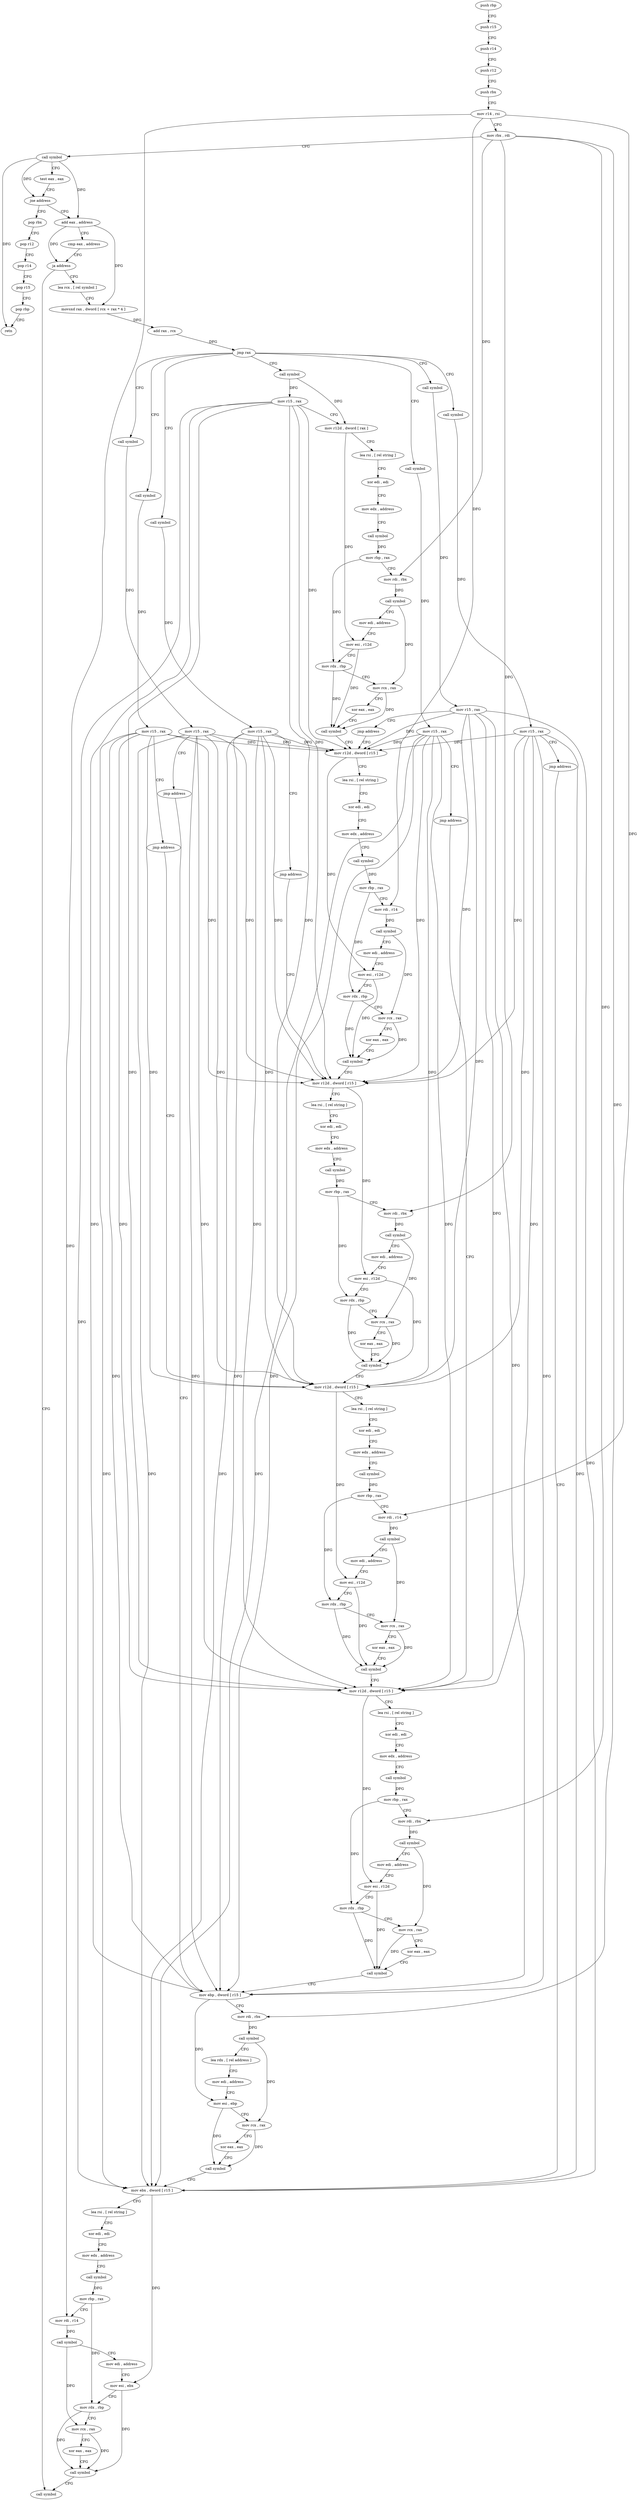 digraph "func" {
"4216816" [label = "push rbp" ]
"4216817" [label = "push r15" ]
"4216819" [label = "push r14" ]
"4216821" [label = "push r12" ]
"4216823" [label = "push rbx" ]
"4216824" [label = "mov r14 , rsi" ]
"4216827" [label = "mov rbx , rdi" ]
"4216830" [label = "call symbol" ]
"4216835" [label = "test eax , eax" ]
"4216837" [label = "jne address" ]
"4216848" [label = "add eax , address" ]
"4216839" [label = "pop rbx" ]
"4216851" [label = "cmp eax , address" ]
"4216854" [label = "ja address" ]
"4217314" [label = "call symbol" ]
"4216860" [label = "lea rcx , [ rel symbol ]" ]
"4216840" [label = "pop r12" ]
"4216842" [label = "pop r14" ]
"4216844" [label = "pop r15" ]
"4216846" [label = "pop rbp" ]
"4216847" [label = "retn" ]
"4216867" [label = "movsxd rax , dword [ rcx + rax * 4 ]" ]
"4216871" [label = "add rax , rcx" ]
"4216874" [label = "jmp rax" ]
"4216876" [label = "call symbol" ]
"4216889" [label = "call symbol" ]
"4216902" [label = "call symbol" ]
"4216915" [label = "call symbol" ]
"4216928" [label = "call symbol" ]
"4216938" [label = "call symbol" ]
"4216948" [label = "call symbol" ]
"4216881" [label = "mov r15 , rax" ]
"4216884" [label = "jmp address" ]
"4217261" [label = "mov ebx , dword [ r15 ]" ]
"4216894" [label = "mov r15 , rax" ]
"4216897" [label = "jmp address" ]
"4217226" [label = "mov ebp , dword [ r15 ]" ]
"4216907" [label = "mov r15 , rax" ]
"4216910" [label = "jmp address" ]
"4217172" [label = "mov r12d , dword [ r15 ]" ]
"4216920" [label = "mov r15 , rax" ]
"4216923" [label = "jmp address" ]
"4217118" [label = "mov r12d , dword [ r15 ]" ]
"4216933" [label = "mov r15 , rax" ]
"4216936" [label = "jmp address" ]
"4217064" [label = "mov r12d , dword [ r15 ]" ]
"4216943" [label = "mov r15 , rax" ]
"4216946" [label = "jmp address" ]
"4217010" [label = "mov r12d , dword [ r15 ]" ]
"4216953" [label = "mov r15 , rax" ]
"4216956" [label = "mov r12d , dword [ rax ]" ]
"4216959" [label = "lea rsi , [ rel string ]" ]
"4216966" [label = "xor edi , edi" ]
"4216968" [label = "mov edx , address" ]
"4216973" [label = "call symbol" ]
"4216978" [label = "mov rbp , rax" ]
"4216981" [label = "mov rdi , rbx" ]
"4216984" [label = "call symbol" ]
"4216989" [label = "mov edi , address" ]
"4216994" [label = "mov esi , r12d" ]
"4216997" [label = "mov rdx , rbp" ]
"4217000" [label = "mov rcx , rax" ]
"4217003" [label = "xor eax , eax" ]
"4217005" [label = "call symbol" ]
"4217264" [label = "lea rsi , [ rel string ]" ]
"4217271" [label = "xor edi , edi" ]
"4217273" [label = "mov edx , address" ]
"4217278" [label = "call symbol" ]
"4217283" [label = "mov rbp , rax" ]
"4217286" [label = "mov rdi , r14" ]
"4217289" [label = "call symbol" ]
"4217294" [label = "mov edi , address" ]
"4217299" [label = "mov esi , ebx" ]
"4217301" [label = "mov rdx , rbp" ]
"4217304" [label = "mov rcx , rax" ]
"4217307" [label = "xor eax , eax" ]
"4217309" [label = "call symbol" ]
"4217229" [label = "mov rdi , rbx" ]
"4217232" [label = "call symbol" ]
"4217237" [label = "lea rdx , [ rel address ]" ]
"4217244" [label = "mov edi , address" ]
"4217249" [label = "mov esi , ebp" ]
"4217251" [label = "mov rcx , rax" ]
"4217254" [label = "xor eax , eax" ]
"4217256" [label = "call symbol" ]
"4217175" [label = "lea rsi , [ rel string ]" ]
"4217182" [label = "xor edi , edi" ]
"4217184" [label = "mov edx , address" ]
"4217189" [label = "call symbol" ]
"4217194" [label = "mov rbp , rax" ]
"4217197" [label = "mov rdi , rbx" ]
"4217200" [label = "call symbol" ]
"4217205" [label = "mov edi , address" ]
"4217210" [label = "mov esi , r12d" ]
"4217213" [label = "mov rdx , rbp" ]
"4217216" [label = "mov rcx , rax" ]
"4217219" [label = "xor eax , eax" ]
"4217221" [label = "call symbol" ]
"4217121" [label = "lea rsi , [ rel string ]" ]
"4217128" [label = "xor edi , edi" ]
"4217130" [label = "mov edx , address" ]
"4217135" [label = "call symbol" ]
"4217140" [label = "mov rbp , rax" ]
"4217143" [label = "mov rdi , r14" ]
"4217146" [label = "call symbol" ]
"4217151" [label = "mov edi , address" ]
"4217156" [label = "mov esi , r12d" ]
"4217159" [label = "mov rdx , rbp" ]
"4217162" [label = "mov rcx , rax" ]
"4217165" [label = "xor eax , eax" ]
"4217167" [label = "call symbol" ]
"4217067" [label = "lea rsi , [ rel string ]" ]
"4217074" [label = "xor edi , edi" ]
"4217076" [label = "mov edx , address" ]
"4217081" [label = "call symbol" ]
"4217086" [label = "mov rbp , rax" ]
"4217089" [label = "mov rdi , rbx" ]
"4217092" [label = "call symbol" ]
"4217097" [label = "mov edi , address" ]
"4217102" [label = "mov esi , r12d" ]
"4217105" [label = "mov rdx , rbp" ]
"4217108" [label = "mov rcx , rax" ]
"4217111" [label = "xor eax , eax" ]
"4217113" [label = "call symbol" ]
"4217013" [label = "lea rsi , [ rel string ]" ]
"4217020" [label = "xor edi , edi" ]
"4217022" [label = "mov edx , address" ]
"4217027" [label = "call symbol" ]
"4217032" [label = "mov rbp , rax" ]
"4217035" [label = "mov rdi , r14" ]
"4217038" [label = "call symbol" ]
"4217043" [label = "mov edi , address" ]
"4217048" [label = "mov esi , r12d" ]
"4217051" [label = "mov rdx , rbp" ]
"4217054" [label = "mov rcx , rax" ]
"4217057" [label = "xor eax , eax" ]
"4217059" [label = "call symbol" ]
"4216816" -> "4216817" [ label = "CFG" ]
"4216817" -> "4216819" [ label = "CFG" ]
"4216819" -> "4216821" [ label = "CFG" ]
"4216821" -> "4216823" [ label = "CFG" ]
"4216823" -> "4216824" [ label = "CFG" ]
"4216824" -> "4216827" [ label = "CFG" ]
"4216824" -> "4217286" [ label = "DFG" ]
"4216824" -> "4217143" [ label = "DFG" ]
"4216824" -> "4217035" [ label = "DFG" ]
"4216827" -> "4216830" [ label = "CFG" ]
"4216827" -> "4216981" [ label = "DFG" ]
"4216827" -> "4217229" [ label = "DFG" ]
"4216827" -> "4217197" [ label = "DFG" ]
"4216827" -> "4217089" [ label = "DFG" ]
"4216830" -> "4216835" [ label = "CFG" ]
"4216830" -> "4216837" [ label = "DFG" ]
"4216830" -> "4216848" [ label = "DFG" ]
"4216830" -> "4216847" [ label = "DFG" ]
"4216835" -> "4216837" [ label = "CFG" ]
"4216837" -> "4216848" [ label = "CFG" ]
"4216837" -> "4216839" [ label = "CFG" ]
"4216848" -> "4216851" [ label = "CFG" ]
"4216848" -> "4216854" [ label = "DFG" ]
"4216848" -> "4216867" [ label = "DFG" ]
"4216839" -> "4216840" [ label = "CFG" ]
"4216851" -> "4216854" [ label = "CFG" ]
"4216854" -> "4217314" [ label = "CFG" ]
"4216854" -> "4216860" [ label = "CFG" ]
"4216860" -> "4216867" [ label = "CFG" ]
"4216840" -> "4216842" [ label = "CFG" ]
"4216842" -> "4216844" [ label = "CFG" ]
"4216844" -> "4216846" [ label = "CFG" ]
"4216846" -> "4216847" [ label = "CFG" ]
"4216867" -> "4216871" [ label = "DFG" ]
"4216871" -> "4216874" [ label = "DFG" ]
"4216874" -> "4216876" [ label = "CFG" ]
"4216874" -> "4216889" [ label = "CFG" ]
"4216874" -> "4216902" [ label = "CFG" ]
"4216874" -> "4216915" [ label = "CFG" ]
"4216874" -> "4216928" [ label = "CFG" ]
"4216874" -> "4216938" [ label = "CFG" ]
"4216874" -> "4216948" [ label = "CFG" ]
"4216876" -> "4216881" [ label = "DFG" ]
"4216889" -> "4216894" [ label = "DFG" ]
"4216902" -> "4216907" [ label = "DFG" ]
"4216915" -> "4216920" [ label = "DFG" ]
"4216928" -> "4216933" [ label = "DFG" ]
"4216938" -> "4216943" [ label = "DFG" ]
"4216948" -> "4216953" [ label = "DFG" ]
"4216948" -> "4216956" [ label = "DFG" ]
"4216881" -> "4216884" [ label = "CFG" ]
"4216881" -> "4217261" [ label = "DFG" ]
"4216881" -> "4217226" [ label = "DFG" ]
"4216881" -> "4217172" [ label = "DFG" ]
"4216881" -> "4217118" [ label = "DFG" ]
"4216881" -> "4217064" [ label = "DFG" ]
"4216881" -> "4217010" [ label = "DFG" ]
"4216884" -> "4217261" [ label = "CFG" ]
"4217261" -> "4217264" [ label = "CFG" ]
"4217261" -> "4217299" [ label = "DFG" ]
"4216894" -> "4216897" [ label = "CFG" ]
"4216894" -> "4217261" [ label = "DFG" ]
"4216894" -> "4217226" [ label = "DFG" ]
"4216894" -> "4217172" [ label = "DFG" ]
"4216894" -> "4217118" [ label = "DFG" ]
"4216894" -> "4217064" [ label = "DFG" ]
"4216894" -> "4217010" [ label = "DFG" ]
"4216897" -> "4217226" [ label = "CFG" ]
"4217226" -> "4217229" [ label = "CFG" ]
"4217226" -> "4217249" [ label = "DFG" ]
"4216907" -> "4216910" [ label = "CFG" ]
"4216907" -> "4217261" [ label = "DFG" ]
"4216907" -> "4217226" [ label = "DFG" ]
"4216907" -> "4217172" [ label = "DFG" ]
"4216907" -> "4217118" [ label = "DFG" ]
"4216907" -> "4217064" [ label = "DFG" ]
"4216907" -> "4217010" [ label = "DFG" ]
"4216910" -> "4217172" [ label = "CFG" ]
"4217172" -> "4217175" [ label = "CFG" ]
"4217172" -> "4217210" [ label = "DFG" ]
"4216920" -> "4216923" [ label = "CFG" ]
"4216920" -> "4217261" [ label = "DFG" ]
"4216920" -> "4217226" [ label = "DFG" ]
"4216920" -> "4217172" [ label = "DFG" ]
"4216920" -> "4217118" [ label = "DFG" ]
"4216920" -> "4217064" [ label = "DFG" ]
"4216920" -> "4217010" [ label = "DFG" ]
"4216923" -> "4217118" [ label = "CFG" ]
"4217118" -> "4217121" [ label = "CFG" ]
"4217118" -> "4217156" [ label = "DFG" ]
"4216933" -> "4216936" [ label = "CFG" ]
"4216933" -> "4217261" [ label = "DFG" ]
"4216933" -> "4217226" [ label = "DFG" ]
"4216933" -> "4217172" [ label = "DFG" ]
"4216933" -> "4217118" [ label = "DFG" ]
"4216933" -> "4217064" [ label = "DFG" ]
"4216933" -> "4217010" [ label = "DFG" ]
"4216936" -> "4217064" [ label = "CFG" ]
"4217064" -> "4217067" [ label = "CFG" ]
"4217064" -> "4217102" [ label = "DFG" ]
"4216943" -> "4216946" [ label = "CFG" ]
"4216943" -> "4217261" [ label = "DFG" ]
"4216943" -> "4217226" [ label = "DFG" ]
"4216943" -> "4217172" [ label = "DFG" ]
"4216943" -> "4217118" [ label = "DFG" ]
"4216943" -> "4217064" [ label = "DFG" ]
"4216943" -> "4217010" [ label = "DFG" ]
"4216946" -> "4217010" [ label = "CFG" ]
"4217010" -> "4217013" [ label = "CFG" ]
"4217010" -> "4217048" [ label = "DFG" ]
"4216953" -> "4216956" [ label = "CFG" ]
"4216953" -> "4217261" [ label = "DFG" ]
"4216953" -> "4217226" [ label = "DFG" ]
"4216953" -> "4217172" [ label = "DFG" ]
"4216953" -> "4217118" [ label = "DFG" ]
"4216953" -> "4217064" [ label = "DFG" ]
"4216953" -> "4217010" [ label = "DFG" ]
"4216956" -> "4216959" [ label = "CFG" ]
"4216956" -> "4216994" [ label = "DFG" ]
"4216959" -> "4216966" [ label = "CFG" ]
"4216966" -> "4216968" [ label = "CFG" ]
"4216968" -> "4216973" [ label = "CFG" ]
"4216973" -> "4216978" [ label = "DFG" ]
"4216978" -> "4216981" [ label = "CFG" ]
"4216978" -> "4216997" [ label = "DFG" ]
"4216981" -> "4216984" [ label = "DFG" ]
"4216984" -> "4216989" [ label = "CFG" ]
"4216984" -> "4217000" [ label = "DFG" ]
"4216989" -> "4216994" [ label = "CFG" ]
"4216994" -> "4216997" [ label = "CFG" ]
"4216994" -> "4217005" [ label = "DFG" ]
"4216997" -> "4217000" [ label = "CFG" ]
"4216997" -> "4217005" [ label = "DFG" ]
"4217000" -> "4217003" [ label = "CFG" ]
"4217000" -> "4217005" [ label = "DFG" ]
"4217003" -> "4217005" [ label = "CFG" ]
"4217005" -> "4217010" [ label = "CFG" ]
"4217264" -> "4217271" [ label = "CFG" ]
"4217271" -> "4217273" [ label = "CFG" ]
"4217273" -> "4217278" [ label = "CFG" ]
"4217278" -> "4217283" [ label = "DFG" ]
"4217283" -> "4217286" [ label = "CFG" ]
"4217283" -> "4217301" [ label = "DFG" ]
"4217286" -> "4217289" [ label = "DFG" ]
"4217289" -> "4217294" [ label = "CFG" ]
"4217289" -> "4217304" [ label = "DFG" ]
"4217294" -> "4217299" [ label = "CFG" ]
"4217299" -> "4217301" [ label = "CFG" ]
"4217299" -> "4217309" [ label = "DFG" ]
"4217301" -> "4217304" [ label = "CFG" ]
"4217301" -> "4217309" [ label = "DFG" ]
"4217304" -> "4217307" [ label = "CFG" ]
"4217304" -> "4217309" [ label = "DFG" ]
"4217307" -> "4217309" [ label = "CFG" ]
"4217309" -> "4217314" [ label = "CFG" ]
"4217229" -> "4217232" [ label = "DFG" ]
"4217232" -> "4217237" [ label = "CFG" ]
"4217232" -> "4217251" [ label = "DFG" ]
"4217237" -> "4217244" [ label = "CFG" ]
"4217244" -> "4217249" [ label = "CFG" ]
"4217249" -> "4217251" [ label = "CFG" ]
"4217249" -> "4217256" [ label = "DFG" ]
"4217251" -> "4217254" [ label = "CFG" ]
"4217251" -> "4217256" [ label = "DFG" ]
"4217254" -> "4217256" [ label = "CFG" ]
"4217256" -> "4217261" [ label = "CFG" ]
"4217175" -> "4217182" [ label = "CFG" ]
"4217182" -> "4217184" [ label = "CFG" ]
"4217184" -> "4217189" [ label = "CFG" ]
"4217189" -> "4217194" [ label = "DFG" ]
"4217194" -> "4217197" [ label = "CFG" ]
"4217194" -> "4217213" [ label = "DFG" ]
"4217197" -> "4217200" [ label = "DFG" ]
"4217200" -> "4217205" [ label = "CFG" ]
"4217200" -> "4217216" [ label = "DFG" ]
"4217205" -> "4217210" [ label = "CFG" ]
"4217210" -> "4217213" [ label = "CFG" ]
"4217210" -> "4217221" [ label = "DFG" ]
"4217213" -> "4217216" [ label = "CFG" ]
"4217213" -> "4217221" [ label = "DFG" ]
"4217216" -> "4217219" [ label = "CFG" ]
"4217216" -> "4217221" [ label = "DFG" ]
"4217219" -> "4217221" [ label = "CFG" ]
"4217221" -> "4217226" [ label = "CFG" ]
"4217121" -> "4217128" [ label = "CFG" ]
"4217128" -> "4217130" [ label = "CFG" ]
"4217130" -> "4217135" [ label = "CFG" ]
"4217135" -> "4217140" [ label = "DFG" ]
"4217140" -> "4217143" [ label = "CFG" ]
"4217140" -> "4217159" [ label = "DFG" ]
"4217143" -> "4217146" [ label = "DFG" ]
"4217146" -> "4217151" [ label = "CFG" ]
"4217146" -> "4217162" [ label = "DFG" ]
"4217151" -> "4217156" [ label = "CFG" ]
"4217156" -> "4217159" [ label = "CFG" ]
"4217156" -> "4217167" [ label = "DFG" ]
"4217159" -> "4217162" [ label = "CFG" ]
"4217159" -> "4217167" [ label = "DFG" ]
"4217162" -> "4217165" [ label = "CFG" ]
"4217162" -> "4217167" [ label = "DFG" ]
"4217165" -> "4217167" [ label = "CFG" ]
"4217167" -> "4217172" [ label = "CFG" ]
"4217067" -> "4217074" [ label = "CFG" ]
"4217074" -> "4217076" [ label = "CFG" ]
"4217076" -> "4217081" [ label = "CFG" ]
"4217081" -> "4217086" [ label = "DFG" ]
"4217086" -> "4217089" [ label = "CFG" ]
"4217086" -> "4217105" [ label = "DFG" ]
"4217089" -> "4217092" [ label = "DFG" ]
"4217092" -> "4217097" [ label = "CFG" ]
"4217092" -> "4217108" [ label = "DFG" ]
"4217097" -> "4217102" [ label = "CFG" ]
"4217102" -> "4217105" [ label = "CFG" ]
"4217102" -> "4217113" [ label = "DFG" ]
"4217105" -> "4217108" [ label = "CFG" ]
"4217105" -> "4217113" [ label = "DFG" ]
"4217108" -> "4217111" [ label = "CFG" ]
"4217108" -> "4217113" [ label = "DFG" ]
"4217111" -> "4217113" [ label = "CFG" ]
"4217113" -> "4217118" [ label = "CFG" ]
"4217013" -> "4217020" [ label = "CFG" ]
"4217020" -> "4217022" [ label = "CFG" ]
"4217022" -> "4217027" [ label = "CFG" ]
"4217027" -> "4217032" [ label = "DFG" ]
"4217032" -> "4217035" [ label = "CFG" ]
"4217032" -> "4217051" [ label = "DFG" ]
"4217035" -> "4217038" [ label = "DFG" ]
"4217038" -> "4217043" [ label = "CFG" ]
"4217038" -> "4217054" [ label = "DFG" ]
"4217043" -> "4217048" [ label = "CFG" ]
"4217048" -> "4217051" [ label = "CFG" ]
"4217048" -> "4217059" [ label = "DFG" ]
"4217051" -> "4217054" [ label = "CFG" ]
"4217051" -> "4217059" [ label = "DFG" ]
"4217054" -> "4217057" [ label = "CFG" ]
"4217054" -> "4217059" [ label = "DFG" ]
"4217057" -> "4217059" [ label = "CFG" ]
"4217059" -> "4217064" [ label = "CFG" ]
}

